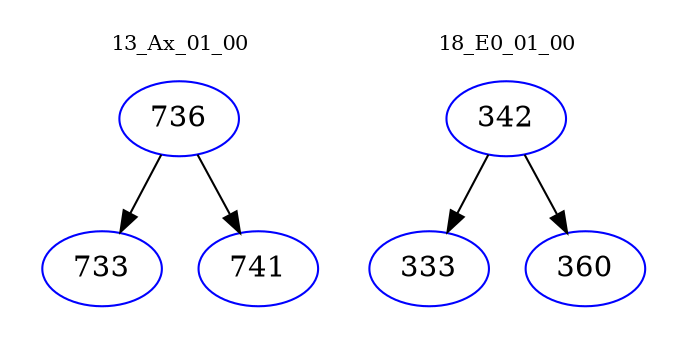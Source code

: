 digraph{
subgraph cluster_0 {
color = white
label = "13_Ax_01_00";
fontsize=10;
T0_736 [label="736", color="blue"]
T0_736 -> T0_733 [color="black"]
T0_733 [label="733", color="blue"]
T0_736 -> T0_741 [color="black"]
T0_741 [label="741", color="blue"]
}
subgraph cluster_1 {
color = white
label = "18_E0_01_00";
fontsize=10;
T1_342 [label="342", color="blue"]
T1_342 -> T1_333 [color="black"]
T1_333 [label="333", color="blue"]
T1_342 -> T1_360 [color="black"]
T1_360 [label="360", color="blue"]
}
}
